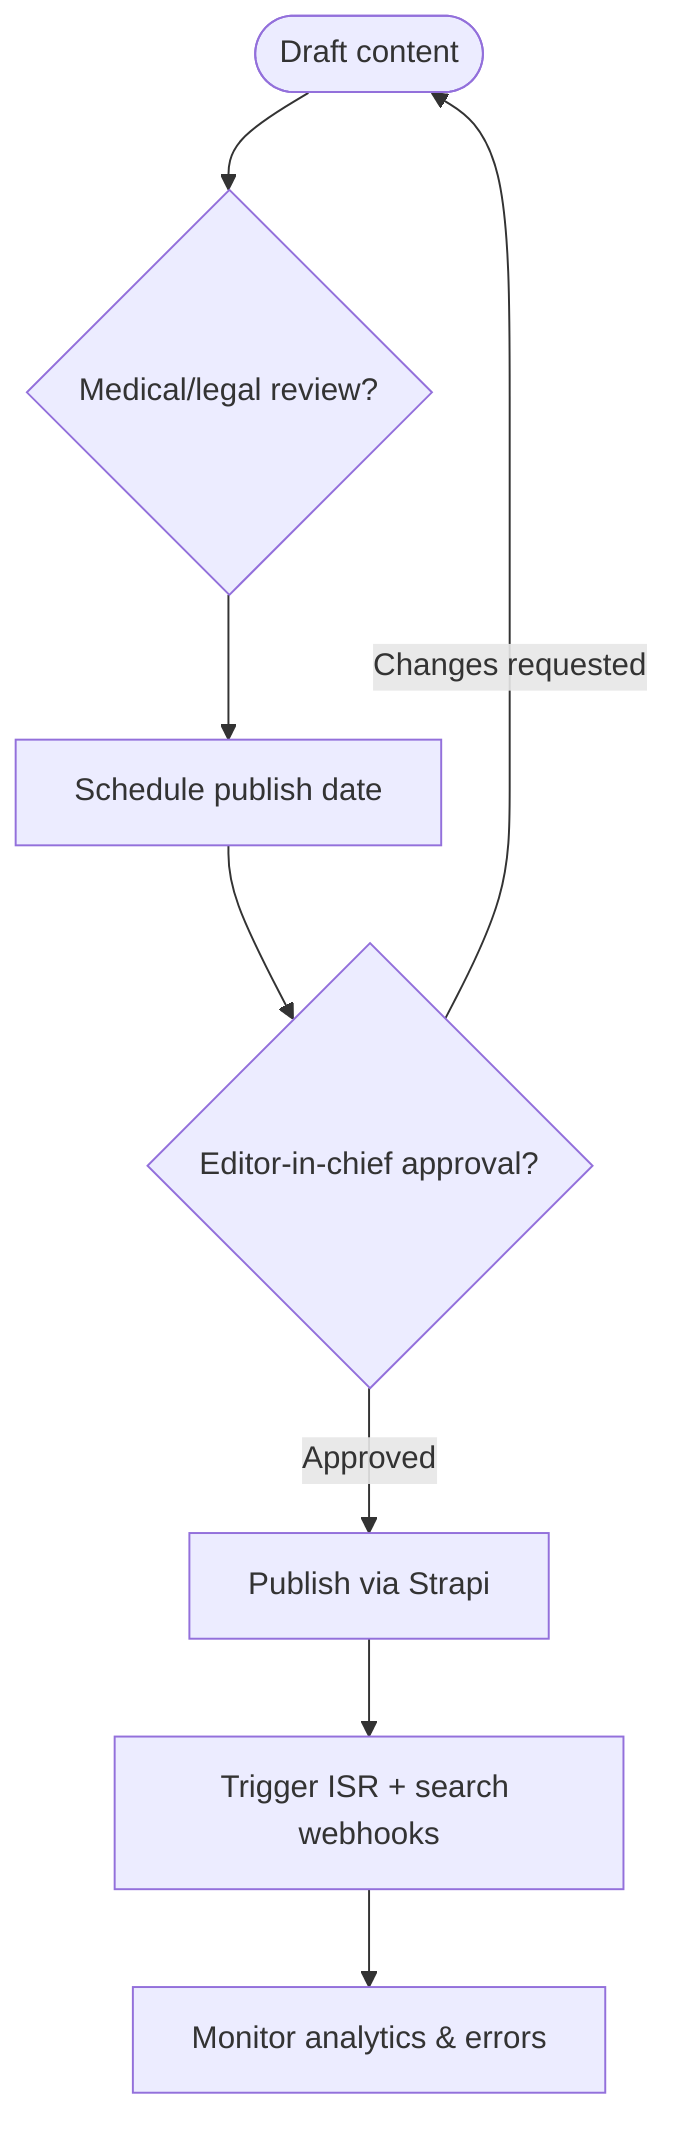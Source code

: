 flowchart TD
    draft([Draft content])
    review{Medical/legal review?}
    schedule[Schedule publish date]
    approve{Editor-in-chief approval?}
    publish[Publish via Strapi]
    revalidate[Trigger ISR + search webhooks]
    monitor[Monitor analytics & errors]
    draft --> review --> schedule --> approve
    approve -->|Approved| publish --> revalidate --> monitor
    approve -->|Changes requested| draft